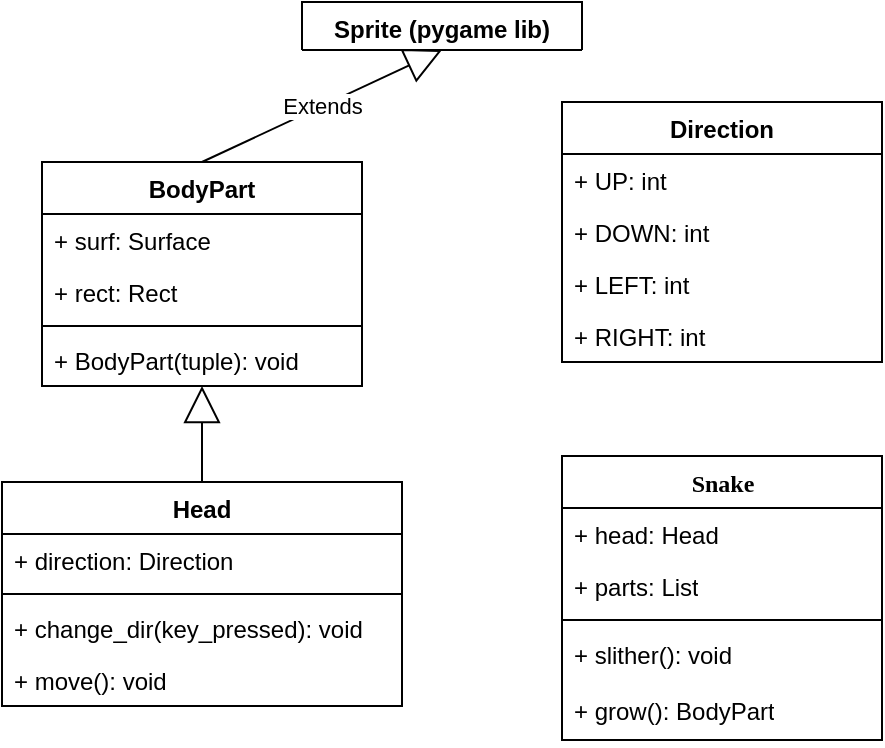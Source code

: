 <mxfile version="14.7.3" type="device"><diagram name="Page-1" id="9f46799a-70d6-7492-0946-bef42562c5a5"><mxGraphModel dx="868" dy="482" grid="1" gridSize="10" guides="1" tooltips="1" connect="1" arrows="1" fold="1" page="1" pageScale="1" pageWidth="1100" pageHeight="850" background="none" math="0" shadow="0"><root><mxCell id="0"/><mxCell id="1" parent="0"/><mxCell id="78961159f06e98e8-43" value="Snake" style="swimlane;html=1;fontStyle=1;align=center;verticalAlign=top;childLayout=stackLayout;horizontal=1;startSize=26;horizontalStack=0;resizeParent=1;resizeLast=0;collapsible=1;marginBottom=0;swimlaneFillColor=#ffffff;rounded=0;shadow=0;comic=0;labelBackgroundColor=none;strokeWidth=1;fillColor=none;fontFamily=Verdana;fontSize=12" parent="1" vertex="1"><mxGeometry x="520" y="237" width="160" height="142" as="geometry"/></mxCell><mxCell id="78961159f06e98e8-44" value="+ head: Head" style="text;html=1;strokeColor=none;fillColor=none;align=left;verticalAlign=top;spacingLeft=4;spacingRight=4;whiteSpace=wrap;overflow=hidden;rotatable=0;points=[[0,0.5],[1,0.5]];portConstraint=eastwest;" parent="78961159f06e98e8-43" vertex="1"><mxGeometry y="26" width="160" height="26" as="geometry"/></mxCell><mxCell id="q5sfOtR4aK6LMgDnDytf-10" value="+ parts: List" style="text;html=1;strokeColor=none;fillColor=none;align=left;verticalAlign=top;spacingLeft=4;spacingRight=4;whiteSpace=wrap;overflow=hidden;rotatable=0;points=[[0,0.5],[1,0.5]];portConstraint=eastwest;" parent="78961159f06e98e8-43" vertex="1"><mxGeometry y="52" width="160" height="26" as="geometry"/></mxCell><mxCell id="78961159f06e98e8-51" value="" style="line;html=1;strokeWidth=1;fillColor=none;align=left;verticalAlign=middle;spacingTop=-1;spacingLeft=3;spacingRight=3;rotatable=0;labelPosition=right;points=[];portConstraint=eastwest;" parent="78961159f06e98e8-43" vertex="1"><mxGeometry y="78" width="160" height="8" as="geometry"/></mxCell><mxCell id="78961159f06e98e8-53" value="+ slither(): void" style="text;html=1;strokeColor=none;fillColor=none;align=left;verticalAlign=top;spacingLeft=4;spacingRight=4;whiteSpace=wrap;overflow=hidden;rotatable=0;points=[[0,0.5],[1,0.5]];portConstraint=eastwest;" parent="78961159f06e98e8-43" vertex="1"><mxGeometry y="86" width="160" height="28" as="geometry"/></mxCell><mxCell id="AbtGGin9hoCcae-QW7e2-9" value="+ grow(): BodyPart" style="text;html=1;strokeColor=none;fillColor=none;align=left;verticalAlign=top;spacingLeft=4;spacingRight=4;whiteSpace=wrap;overflow=hidden;rotatable=0;points=[[0,0.5],[1,0.5]];portConstraint=eastwest;" vertex="1" parent="78961159f06e98e8-43"><mxGeometry y="114" width="160" height="28" as="geometry"/></mxCell><mxCell id="EKdg0Rk-7Fgzr3Q39miQ-14" value="Extends" style="endArrow=block;endSize=16;endFill=0;html=1;exitX=0.5;exitY=0;exitDx=0;exitDy=0;" parent="1" source="q5sfOtR4aK6LMgDnDytf-6" target="vRdwMCmjjpFGYnvltxzH-4" edge="1"><mxGeometry width="160" relative="1" as="geometry"><mxPoint x="250" y="425" as="sourcePoint"/><mxPoint x="340" y="228" as="targetPoint"/><Array as="points"><mxPoint x="340" y="280"/></Array></mxGeometry></mxCell><mxCell id="q5sfOtR4aK6LMgDnDytf-1" value="Sprite (pygame lib)" style="swimlane;fontStyle=1;align=center;verticalAlign=top;childLayout=stackLayout;horizontal=1;startSize=26;horizontalStack=0;resizeParent=1;resizeParentMax=0;resizeLast=0;collapsible=1;marginBottom=0;" parent="1" vertex="1"><mxGeometry x="390" y="10" width="140" height="24" as="geometry"/></mxCell><mxCell id="q5sfOtR4aK6LMgDnDytf-6" value="Head" style="swimlane;fontStyle=1;align=center;verticalAlign=top;childLayout=stackLayout;horizontal=1;startSize=26;horizontalStack=0;resizeParent=1;resizeParentMax=0;resizeLast=0;collapsible=1;marginBottom=0;" parent="1" vertex="1"><mxGeometry x="240" y="250" width="200" height="112" as="geometry"/></mxCell><mxCell id="q5sfOtR4aK6LMgDnDytf-7" value="+ direction: Direction" style="text;strokeColor=none;fillColor=none;align=left;verticalAlign=top;spacingLeft=4;spacingRight=4;overflow=hidden;rotatable=0;points=[[0,0.5],[1,0.5]];portConstraint=eastwest;" parent="q5sfOtR4aK6LMgDnDytf-6" vertex="1"><mxGeometry y="26" width="200" height="26" as="geometry"/></mxCell><mxCell id="q5sfOtR4aK6LMgDnDytf-8" value="" style="line;strokeWidth=1;fillColor=none;align=left;verticalAlign=middle;spacingTop=-1;spacingLeft=3;spacingRight=3;rotatable=0;labelPosition=right;points=[];portConstraint=eastwest;" parent="q5sfOtR4aK6LMgDnDytf-6" vertex="1"><mxGeometry y="52" width="200" height="8" as="geometry"/></mxCell><mxCell id="q5sfOtR4aK6LMgDnDytf-9" value="+ change_dir(key_pressed): void" style="text;strokeColor=none;fillColor=none;align=left;verticalAlign=top;spacingLeft=4;spacingRight=4;overflow=hidden;rotatable=0;points=[[0,0.5],[1,0.5]];portConstraint=eastwest;" parent="q5sfOtR4aK6LMgDnDytf-6" vertex="1"><mxGeometry y="60" width="200" height="26" as="geometry"/></mxCell><mxCell id="AbtGGin9hoCcae-QW7e2-8" value="+ move(): void" style="text;strokeColor=none;fillColor=none;align=left;verticalAlign=top;spacingLeft=4;spacingRight=4;overflow=hidden;rotatable=0;points=[[0,0.5],[1,0.5]];portConstraint=eastwest;" vertex="1" parent="q5sfOtR4aK6LMgDnDytf-6"><mxGeometry y="86" width="200" height="26" as="geometry"/></mxCell><mxCell id="vRdwMCmjjpFGYnvltxzH-1" value="BodyPart" style="swimlane;fontStyle=1;align=center;verticalAlign=top;childLayout=stackLayout;horizontal=1;startSize=26;horizontalStack=0;resizeParent=1;resizeParentMax=0;resizeLast=0;collapsible=1;marginBottom=0;" parent="1" vertex="1"><mxGeometry x="260" y="90" width="160" height="112" as="geometry"/></mxCell><mxCell id="vRdwMCmjjpFGYnvltxzH-2" value="+ surf: Surface" style="text;strokeColor=none;fillColor=none;align=left;verticalAlign=top;spacingLeft=4;spacingRight=4;overflow=hidden;rotatable=0;points=[[0,0.5],[1,0.5]];portConstraint=eastwest;" parent="vRdwMCmjjpFGYnvltxzH-1" vertex="1"><mxGeometry y="26" width="160" height="26" as="geometry"/></mxCell><mxCell id="vRdwMCmjjpFGYnvltxzH-8" value="+ rect: Rect" style="text;strokeColor=none;fillColor=none;align=left;verticalAlign=top;spacingLeft=4;spacingRight=4;overflow=hidden;rotatable=0;points=[[0,0.5],[1,0.5]];portConstraint=eastwest;" parent="vRdwMCmjjpFGYnvltxzH-1" vertex="1"><mxGeometry y="52" width="160" height="26" as="geometry"/></mxCell><mxCell id="vRdwMCmjjpFGYnvltxzH-3" value="" style="line;strokeWidth=1;fillColor=none;align=left;verticalAlign=middle;spacingTop=-1;spacingLeft=3;spacingRight=3;rotatable=0;labelPosition=right;points=[];portConstraint=eastwest;" parent="vRdwMCmjjpFGYnvltxzH-1" vertex="1"><mxGeometry y="78" width="160" height="8" as="geometry"/></mxCell><mxCell id="vRdwMCmjjpFGYnvltxzH-4" value="+ BodyPart(tuple): void" style="text;strokeColor=none;fillColor=none;align=left;verticalAlign=top;spacingLeft=4;spacingRight=4;overflow=hidden;rotatable=0;points=[[0,0.5],[1,0.5]];portConstraint=eastwest;" parent="vRdwMCmjjpFGYnvltxzH-1" vertex="1"><mxGeometry y="86" width="160" height="26" as="geometry"/></mxCell><mxCell id="vRdwMCmjjpFGYnvltxzH-5" value="Extends" style="endArrow=block;endSize=16;endFill=0;html=1;entryX=0.5;entryY=1;entryDx=0;entryDy=0;exitX=0.5;exitY=0;exitDx=0;exitDy=0;" parent="1" source="vRdwMCmjjpFGYnvltxzH-1" target="q5sfOtR4aK6LMgDnDytf-1" edge="1"><mxGeometry width="160" relative="1" as="geometry"><mxPoint x="570" y="70" as="sourcePoint"/><mxPoint x="730" y="70" as="targetPoint"/></mxGeometry></mxCell><mxCell id="AbtGGin9hoCcae-QW7e2-1" value="Direction" style="swimlane;fontStyle=1;align=center;verticalAlign=top;childLayout=stackLayout;horizontal=1;startSize=26;horizontalStack=0;resizeParent=1;resizeParentMax=0;resizeLast=0;collapsible=1;marginBottom=0;" vertex="1" parent="1"><mxGeometry x="520" y="60" width="160" height="130" as="geometry"/></mxCell><mxCell id="AbtGGin9hoCcae-QW7e2-2" value="+ UP: int" style="text;strokeColor=none;fillColor=none;align=left;verticalAlign=top;spacingLeft=4;spacingRight=4;overflow=hidden;rotatable=0;points=[[0,0.5],[1,0.5]];portConstraint=eastwest;" vertex="1" parent="AbtGGin9hoCcae-QW7e2-1"><mxGeometry y="26" width="160" height="26" as="geometry"/></mxCell><mxCell id="AbtGGin9hoCcae-QW7e2-7" value="+ DOWN: int" style="text;strokeColor=none;fillColor=none;align=left;verticalAlign=top;spacingLeft=4;spacingRight=4;overflow=hidden;rotatable=0;points=[[0,0.5],[1,0.5]];portConstraint=eastwest;" vertex="1" parent="AbtGGin9hoCcae-QW7e2-1"><mxGeometry y="52" width="160" height="26" as="geometry"/></mxCell><mxCell id="AbtGGin9hoCcae-QW7e2-5" value="+ LEFT: int" style="text;strokeColor=none;fillColor=none;align=left;verticalAlign=top;spacingLeft=4;spacingRight=4;overflow=hidden;rotatable=0;points=[[0,0.5],[1,0.5]];portConstraint=eastwest;" vertex="1" parent="AbtGGin9hoCcae-QW7e2-1"><mxGeometry y="78" width="160" height="26" as="geometry"/></mxCell><mxCell id="AbtGGin9hoCcae-QW7e2-6" value="+ RIGHT: int" style="text;strokeColor=none;fillColor=none;align=left;verticalAlign=top;spacingLeft=4;spacingRight=4;overflow=hidden;rotatable=0;points=[[0,0.5],[1,0.5]];portConstraint=eastwest;" vertex="1" parent="AbtGGin9hoCcae-QW7e2-1"><mxGeometry y="104" width="160" height="26" as="geometry"/></mxCell></root></mxGraphModel></diagram></mxfile>